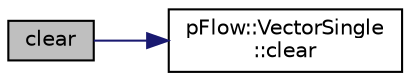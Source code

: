 digraph "clear"
{
 // LATEX_PDF_SIZE
  edge [fontname="Helvetica",fontsize="10",labelfontname="Helvetica",labelfontsize="10"];
  node [fontname="Helvetica",fontsize="10",shape=record];
  rankdir="LR";
  Node1 [label="clear",height=0.2,width=0.4,color="black", fillcolor="grey75", style="filled", fontcolor="black",tooltip=" "];
  Node1 -> Node2 [color="midnightblue",fontsize="10",style="solid",fontname="Helvetica"];
  Node2 [label="pFlow::VectorSingle\l::clear",height=0.2,width=0.4,color="black", fillcolor="white", style="filled",URL="$classpFlow_1_1VectorSingle.html#afd32d1c4cda15e685fd3008f4ded29f2",tooltip="Clear the vector, but keep the allocated memory unchanged."];
}
